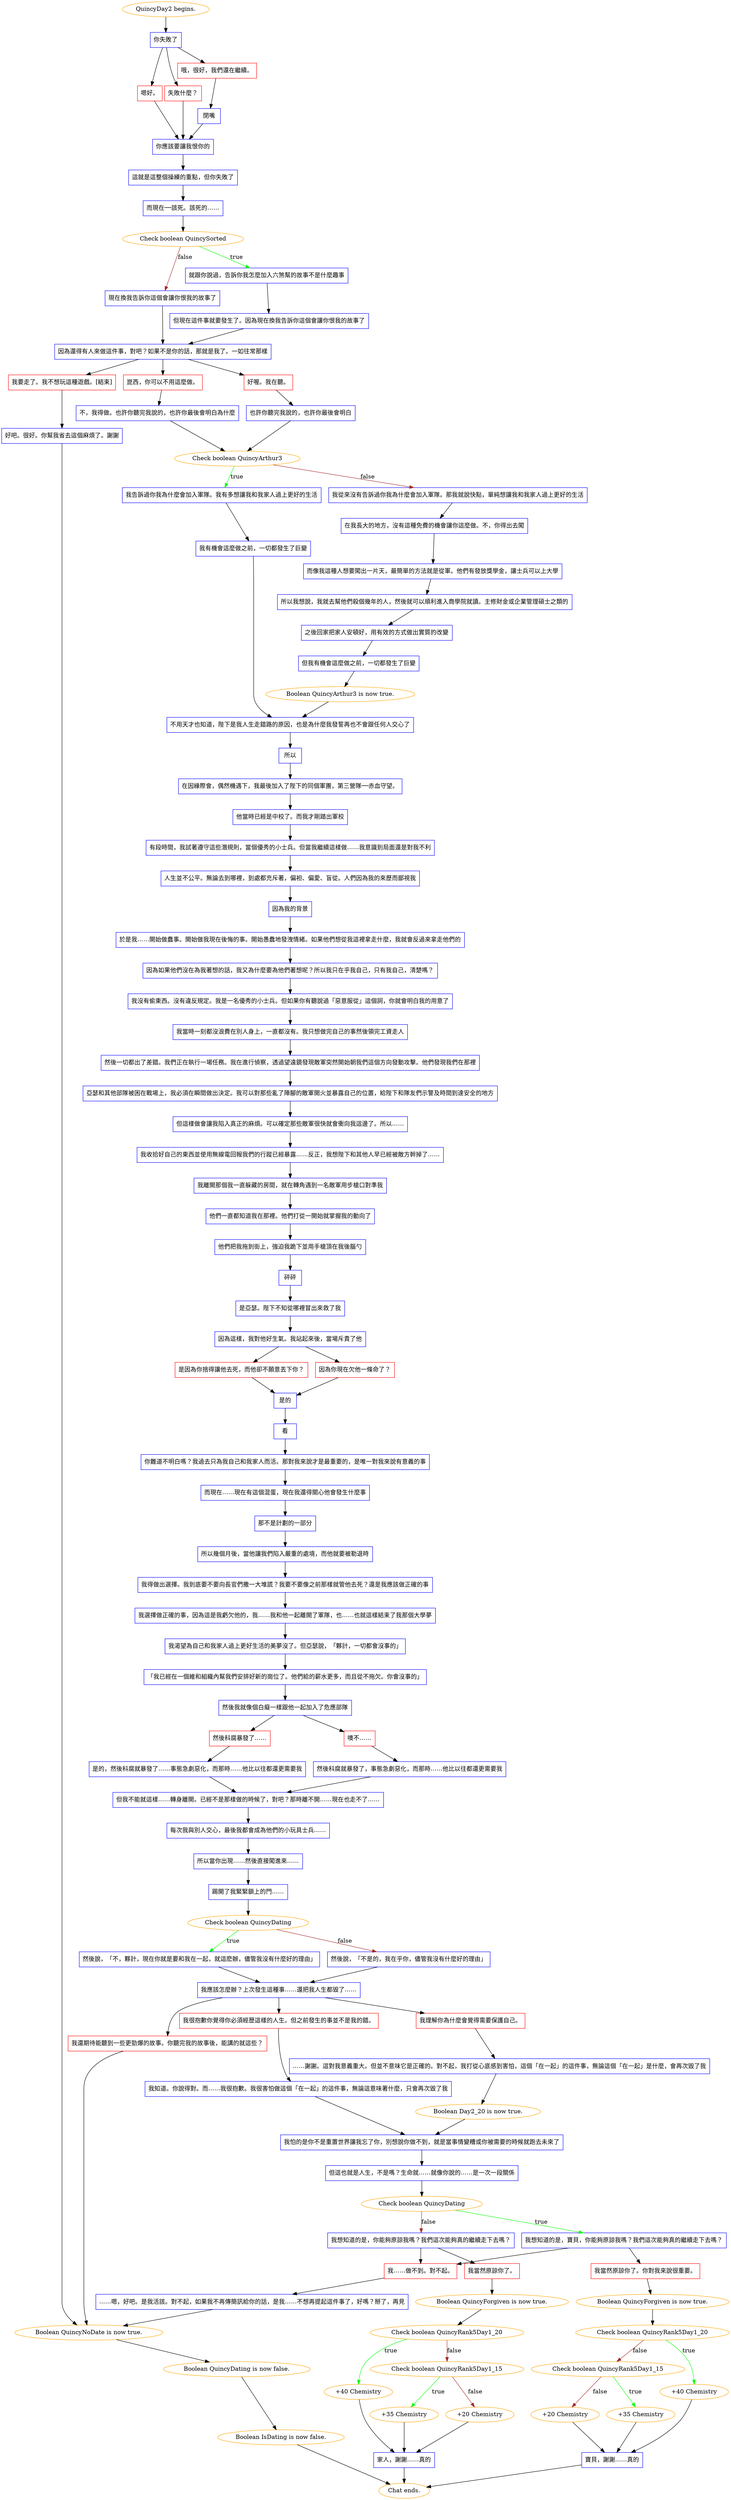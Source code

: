 digraph {
	"QuincyDay2 begins." [color=orange];
		"QuincyDay2 begins." -> j856094163;
	j856094163 [label="你失敗了",shape=box,color=blue];
		j856094163 -> j736664610;
		j856094163 -> j3906623856;
		j856094163 -> j3982335273;
	j736664610 [label="嗯好。",shape=box,color=red];
		j736664610 -> j1136033596;
	j3906623856 [label="失敗什麼？",shape=box,color=red];
		j3906623856 -> j1136033596;
	j3982335273 [label="哦，很好，我們還在繼續。",shape=box,color=red];
		j3982335273 -> j436434653;
	j1136033596 [label="你應該要讓我恨你的",shape=box,color=blue];
		j1136033596 -> j1438231153;
	j436434653 [label="閉嘴",shape=box,color=blue];
		j436434653 -> j1136033596;
	j1438231153 [label="這就是這整個操練的重點，但你失敗了",shape=box,color=blue];
		j1438231153 -> j2169597298;
	j2169597298 [label="而現在──該死。該死的……",shape=box,color=blue];
		j2169597298 -> j2193849171;
	j2193849171 [label="Check boolean QuincySorted",color=orange];
		j2193849171 -> j3566291260 [label=true,color=green];
		j2193849171 -> j2114330946 [label=false,color=brown];
	j3566291260 [label="就跟你說過，告訴你我怎麼加入六煞幫的故事不是什麼趣事",shape=box,color=blue];
		j3566291260 -> j3850218653;
	j2114330946 [label="現在換我告訴你這個會讓你恨我的故事了",shape=box,color=blue];
		j2114330946 -> j2385961186;
	j3850218653 [label="但現在這件事就要發生了。因為現在換我告訴你這個會讓你恨我的故事了",shape=box,color=blue];
		j3850218653 -> j2385961186;
	j2385961186 [label="因為還得有人來做這件事，對吧？如果不是你的話，那就是我了。一如往常那樣",shape=box,color=blue];
		j2385961186 -> j1342023419;
		j2385961186 -> j3403404071;
		j2385961186 -> j3795660839;
	j1342023419 [label="好喔。我在聽。",shape=box,color=red];
		j1342023419 -> j3003473585;
	j3403404071 [label="崑西，你可以不用這麼做。",shape=box,color=red];
		j3403404071 -> j2386705929;
	j3795660839 [label="我要走了。我不想玩這種遊戲。[結束]",shape=box,color=red];
		j3795660839 -> j1096480244;
	j3003473585 [label="也許你聽完我說的，也許你最後會明白",shape=box,color=blue];
		j3003473585 -> j217359542;
	j2386705929 [label="不，我得做。也許你聽完我說的，也許你最後會明白為什麼",shape=box,color=blue];
		j2386705929 -> j217359542;
	j1096480244 [label="好吧。很好。你幫我省去這個麻煩了。謝謝",shape=box,color=blue];
		j1096480244 -> j3567260245;
	j217359542 [label="Check boolean QuincyArthur3",color=orange];
		j217359542 -> j3930955432 [label=true,color=green];
		j217359542 -> j1579982542 [label=false,color=brown];
	j3567260245 [label="Boolean QuincyNoDate is now true.",color=orange];
		j3567260245 -> j3990685114;
	j3930955432 [label="我告訴過你我為什麼會加入軍隊。我有多想讓我和我家人過上更好的生活",shape=box,color=blue];
		j3930955432 -> j2059027059;
	j1579982542 [label="我從來沒有告訴過你我為什麼會加入軍隊。那我就說快點，單純想讓我和我家人過上更好的生活",shape=box,color=blue];
		j1579982542 -> j2946225332;
	j3990685114 [label="Boolean QuincyDating is now false.",color=orange];
		j3990685114 -> j178902881;
	j2059027059 [label="我有機會這麼做之前，一切都發生了巨變",shape=box,color=blue];
		j2059027059 -> j359314743;
	j2946225332 [label="在我長大的地方，沒有這種免費的機會讓你這麼做。不，你得出去闖",shape=box,color=blue];
		j2946225332 -> j2115641636;
	j178902881 [label="Boolean IsDating is now false.",color=orange];
		j178902881 -> "Chat ends.";
	j359314743 [label="不用天才也知道，陛下是我人生走錯路的原因，也是為什麼我發誓再也不會跟任何人交心了",shape=box,color=blue];
		j359314743 -> j308217535;
	j2115641636 [label="而像我這種人想要闖出一片天，最簡單的方法就是從軍。他們有發放獎學金，讓士兵可以上大學",shape=box,color=blue];
		j2115641636 -> j2580685894;
	"Chat ends." [color=orange];
	j308217535 [label="所以",shape=box,color=blue];
		j308217535 -> j6458471;
	j2580685894 [label="所以我想說，我就去幫他們殺個幾年的人，然後就可以順利進入商學院就讀。主修財金或企業管理碩士之類的",shape=box,color=blue];
		j2580685894 -> j2391465939;
	j6458471 [label="在因緣際會，偶然機遇下，我最後加入了陛下的同個軍團，第三營隊──赤血守望。",shape=box,color=blue];
		j6458471 -> j2154392526;
	j2391465939 [label="之後回家把家人安頓好，用有效的方式做出實質的改變",shape=box,color=blue];
		j2391465939 -> j249648218;
	j2154392526 [label="他當時已經是中校了。而我才剛踏出軍校",shape=box,color=blue];
		j2154392526 -> j2722696574;
	j249648218 [label="但我有機會這麼做之前，一切都發生了巨變",shape=box,color=blue];
		j249648218 -> j4238678085;
	j2722696574 [label="有段時間，我試著遵守這些潛規則，當個優秀的小士兵。但當我繼續這樣做……我意識到局面還是對我不利",shape=box,color=blue];
		j2722696574 -> j4236575637;
	j4238678085 [label="Boolean QuincyArthur3 is now true.",color=orange];
		j4238678085 -> j359314743;
	j4236575637 [label="人生並不公平。無論去到哪裡，到處都充斥著，偏袒、偏愛、盲從。人們因為我的來歷而鄙視我",shape=box,color=blue];
		j4236575637 -> j84005494;
	j84005494 [label="因為我的背景",shape=box,color=blue];
		j84005494 -> j3285392656;
	j3285392656 [label="於是我……開始做蠢事。開始做我現在後悔的事。開始愚蠢地發洩情緒。如果他們想從我這裡拿走什麼，我就會反過來拿走他們的",shape=box,color=blue];
		j3285392656 -> j2798027759;
	j2798027759 [label="因為如果他們沒在為我著想的話，我又為什麼要為他們著想呢？所以我只在乎我自己，只有我自己，清楚嗎？",shape=box,color=blue];
		j2798027759 -> j3346539692;
	j3346539692 [label="我沒有偷東西。沒有違反規定。我是一名優秀的小士兵。但如果你有聽說過「惡意服從」這個詞，你就會明白我的用意了",shape=box,color=blue];
		j3346539692 -> j3471048429;
	j3471048429 [label="我當時一刻都沒浪費在別人身上，一直都沒有。我只想做完自己的事然後領完工資走人",shape=box,color=blue];
		j3471048429 -> j2310764657;
	j2310764657 [label="然後一切都出了差錯。我們正在執行一場任務。我在進行偵察，透過望遠鏡發現敵軍突然開始朝我們這個方向發動攻擊。他們發現我們在那裡",shape=box,color=blue];
		j2310764657 -> j212251517;
	j212251517 [label="亞瑟和其他部隊被困在戰場上，我必須在瞬間做出決定。我可以對那些亂了陣腳的敵軍開火並暴露自己的位置，給陛下和隊友們示警及時間到達安全的地方",shape=box,color=blue];
		j212251517 -> j3455571464;
	j3455571464 [label="但這樣做會讓我陷入真正的麻煩。可以確定那些敵軍很快就會衝向我這邊了。所以……",shape=box,color=blue];
		j3455571464 -> j713845434;
	j713845434 [label="我收拾好自己的東西並使用無線電回報我們的行蹤已經暴露……反正，我想陛下和其他人早已經被敵方幹掉了……",shape=box,color=blue];
		j713845434 -> j924507081;
	j924507081 [label="我離開那個我一直躲藏的房間，就在轉角遇到一名敵軍用步槍口對準我",shape=box,color=blue];
		j924507081 -> j368718228;
	j368718228 [label="他們一直都知道我在那裡。他們打從一開始就掌握我的動向了",shape=box,color=blue];
		j368718228 -> j1186820166;
	j1186820166 [label="他們把我拖到街上，強迫我跪下並用手槍頂在我後腦勺",shape=box,color=blue];
		j1186820166 -> j2889689590;
	j2889689590 [label="砰砰",shape=box,color=blue];
		j2889689590 -> j57381567;
	j57381567 [label="是亞瑟。陛下不知從哪裡冒出來救了我",shape=box,color=blue];
		j57381567 -> j1352976638;
	j1352976638 [label="因為這樣，我對他好生氣。我站起來後，當場斥責了他",shape=box,color=blue];
		j1352976638 -> j3467297963;
		j1352976638 -> j3103243681;
	j3467297963 [label="是因為你捨得讓他去死，而他卻不願意丟下你？",shape=box,color=red];
		j3467297963 -> j2385077131;
	j3103243681 [label="因為你現在欠他一條命了？",shape=box,color=red];
		j3103243681 -> j2385077131;
	j2385077131 [label="是的",shape=box,color=blue];
		j2385077131 -> j833923466;
	j833923466 [label="看",shape=box,color=blue];
		j833923466 -> j973384829;
	j973384829 [label="你難道不明白嗎？我過去只為我自己和我家人而活。那對我來說才是最重要的，是唯一對我來說有意義的事",shape=box,color=blue];
		j973384829 -> j671031274;
	j671031274 [label="而現在……現在有這個混蛋，現在我還得關心他會發生什麼事",shape=box,color=blue];
		j671031274 -> j2381646038;
	j2381646038 [label="那不是計劃的一部分",shape=box,color=blue];
		j2381646038 -> j3188354037;
	j3188354037 [label="所以幾個月後，當他讓我們陷入嚴重的處境，而他就要被勒退時",shape=box,color=blue];
		j3188354037 -> j3225515882;
	j3225515882 [label="我得做出選擇。我到底要不要向長官們撒一大堆謊？我要不要像之前那樣就管他去死？還是我應該做正確的事",shape=box,color=blue];
		j3225515882 -> j1165591352;
	j1165591352 [label="我選擇做正確的事，因為這是我虧欠他的，我……我和他一起離開了軍隊，也……也就這樣結束了我那個大學夢",shape=box,color=blue];
		j1165591352 -> j2069456912;
	j2069456912 [label="我渴望為自己和我家人過上更好生活的美夢沒了。但亞瑟說，「夥計，一切都會沒事的」",shape=box,color=blue];
		j2069456912 -> j1252618587;
	j1252618587 [label="「我已經在一個維和組織內幫我們安排好新的崗位了。他們給的薪水更多，而且從不拖欠。你會沒事的」",shape=box,color=blue];
		j1252618587 -> j2156928655;
	j2156928655 [label="然後我就像個白癡一樣跟他一起加入了危應部隊",shape=box,color=blue];
		j2156928655 -> j1744735725;
		j2156928655 -> j2917752544;
	j1744735725 [label="然後科腐暴發了……",shape=box,color=red];
		j1744735725 -> j2256249864;
	j2917752544 [label="噢不……",shape=box,color=red];
		j2917752544 -> j3487698687;
	j2256249864 [label="是的，然後科腐就暴發了……事態急劇惡化，而那時……他比以往都還更需要我",shape=box,color=blue];
		j2256249864 -> j1325255874;
	j3487698687 [label="然後科腐就暴發了，事態急劇惡化，而那時……他比以往都還更需要我",shape=box,color=blue];
		j3487698687 -> j1325255874;
	j1325255874 [label="但我不能就這樣……轉身離開。已經不是那樣做的時候了，對吧？那時離不開……現在也走不了……",shape=box,color=blue];
		j1325255874 -> j3885894368;
	j3885894368 [label="每次我與別人交心，最後我都會成為他們的小玩具士兵……",shape=box,color=blue];
		j3885894368 -> j4242447052;
	j4242447052 [label="所以當你出現……然後直接闖進來……",shape=box,color=blue];
		j4242447052 -> j2434649412;
	j2434649412 [label="踢開了我緊緊鎖上的門……",shape=box,color=blue];
		j2434649412 -> j3896065295;
	j3896065295 [label="Check boolean QuincyDating",color=orange];
		j3896065295 -> j2037122242 [label=true,color=green];
		j3896065295 -> j794060086 [label=false,color=brown];
	j2037122242 [label="然後說，「不，夥計，現在你就是要和我在一起，就這麽辦，儘管我沒有什麼好的理由」",shape=box,color=blue];
		j2037122242 -> j2789335110;
	j794060086 [label="然後說，「不是的，我在乎你，儘管我沒有什麼好的理由」",shape=box,color=blue];
		j794060086 -> j2789335110;
	j2789335110 [label="我應該怎麼辦？上次發生這種事……還把我人生都毀了……",shape=box,color=blue];
		j2789335110 -> j4057027432;
		j2789335110 -> j2334658104;
		j2789335110 -> j2069920901;
	j4057027432 [label="我很抱歉你覺得你必須經歷這樣的人生。但之前發生的事並不是我的錯。",shape=box,color=red];
		j4057027432 -> j2342467005;
	j2334658104 [label="我理解你為什麼會覺得需要保護自己。",shape=box,color=red];
		j2334658104 -> j3058510438;
	j2069920901 [label="我還期待能聽到一些更勁爆的故事。你聽完我的故事後，能講的就這些？",shape=box,color=red];
		j2069920901 -> j3567260245;
	j2342467005 [label="我知道。你說得對。而……我很抱歉。我很害怕做這個「在一起」的這件事，無論這意味著什麼，只會再次毀了我",shape=box,color=blue];
		j2342467005 -> j855173641;
	j3058510438 [label="……謝謝。這對我意義重大。但並不意味它是正確的。對不起，我打從心底感到害怕，這個「在一起」的這件事，無論這個「在一起」是什麼，會再次毀了我",shape=box,color=blue];
		j3058510438 -> j428676750;
	j855173641 [label="我怕的是你不是重置世界讓我忘了你，別想說你做不到，就是當事情變糟或你被需要的時候就跑去未來了",shape=box,color=blue];
		j855173641 -> j3790033727;
	j428676750 [label="Boolean Day2_20 is now true.",color=orange];
		j428676750 -> j855173641;
	j3790033727 [label="但這也就是人生，不是嗎？生命就……就像你說的……是一次一段關係",shape=box,color=blue];
		j3790033727 -> j1761599365;
	j1761599365 [label="Check boolean QuincyDating",color=orange];
		j1761599365 -> j3211860252 [label=true,color=green];
		j1761599365 -> j1264007422 [label=false,color=brown];
	j3211860252 [label="我想知道的是，寶貝，你能夠原諒我嗎？我們這次能夠真的繼續走下去嗎？",shape=box,color=blue];
		j3211860252 -> j1421947662;
		j3211860252 -> j1389152081;
	j1264007422 [label="我想知道的是，你能夠原諒我嗎？我們這次能夠真的繼續走下去嗎？",shape=box,color=blue];
		j1264007422 -> j3172708077;
		j1264007422 -> j1389152081;
	j1421947662 [label="我當然原諒你了。你對我來說很重要。",shape=box,color=red];
		j1421947662 -> j2050425405;
	j1389152081 [label="我……做不到。對不起。",shape=box,color=red];
		j1389152081 -> j914126603;
	j3172708077 [label="我當然原諒你了。",shape=box,color=red];
		j3172708077 -> j4228402386;
	j2050425405 [label="Boolean QuincyForgiven is now true.",color=orange];
		j2050425405 -> j2323138538;
	j914126603 [label="……嗯，好吧。是我活該。對不起，如果我不再傳簡訊給你的話，是我……不想再提起這件事了，好嗎？掰了，再見",shape=box,color=blue];
		j914126603 -> j3567260245;
	j4228402386 [label="Boolean QuincyForgiven is now true.",color=orange];
		j4228402386 -> j2247006792;
	j2323138538 [label="Check boolean QuincyRank5Day1_20",color=orange];
		j2323138538 -> j747999868 [label=true,color=green];
		j2323138538 -> j1605069734 [label=false,color=brown];
	j2247006792 [label="Check boolean QuincyRank5Day1_20",color=orange];
		j2247006792 -> j2521862381 [label=true,color=green];
		j2247006792 -> j2464610710 [label=false,color=brown];
	j747999868 [label="+40 Chemistry",color=orange];
		j747999868 -> j2503608689;
	j1605069734 [label="Check boolean QuincyRank5Day1_15",color=orange];
		j1605069734 -> j3598340885 [label=true,color=green];
		j1605069734 -> j3811558852 [label=false,color=brown];
	j2521862381 [label="+40 Chemistry",color=orange];
		j2521862381 -> j3923520208;
	j2464610710 [label="Check boolean QuincyRank5Day1_15",color=orange];
		j2464610710 -> j4013649692 [label=true,color=green];
		j2464610710 -> j3378664374 [label=false,color=brown];
	j2503608689 [label="寶貝，謝謝……真的",shape=box,color=blue];
		j2503608689 -> "Chat ends.";
	j3598340885 [label="+35 Chemistry",color=orange];
		j3598340885 -> j2503608689;
	j3811558852 [label="+20 Chemistry",color=orange];
		j3811558852 -> j2503608689;
	j3923520208 [label="家人，謝謝……真的",shape=box,color=blue];
		j3923520208 -> "Chat ends.";
	j4013649692 [label="+35 Chemistry",color=orange];
		j4013649692 -> j3923520208;
	j3378664374 [label="+20 Chemistry",color=orange];
		j3378664374 -> j3923520208;
}